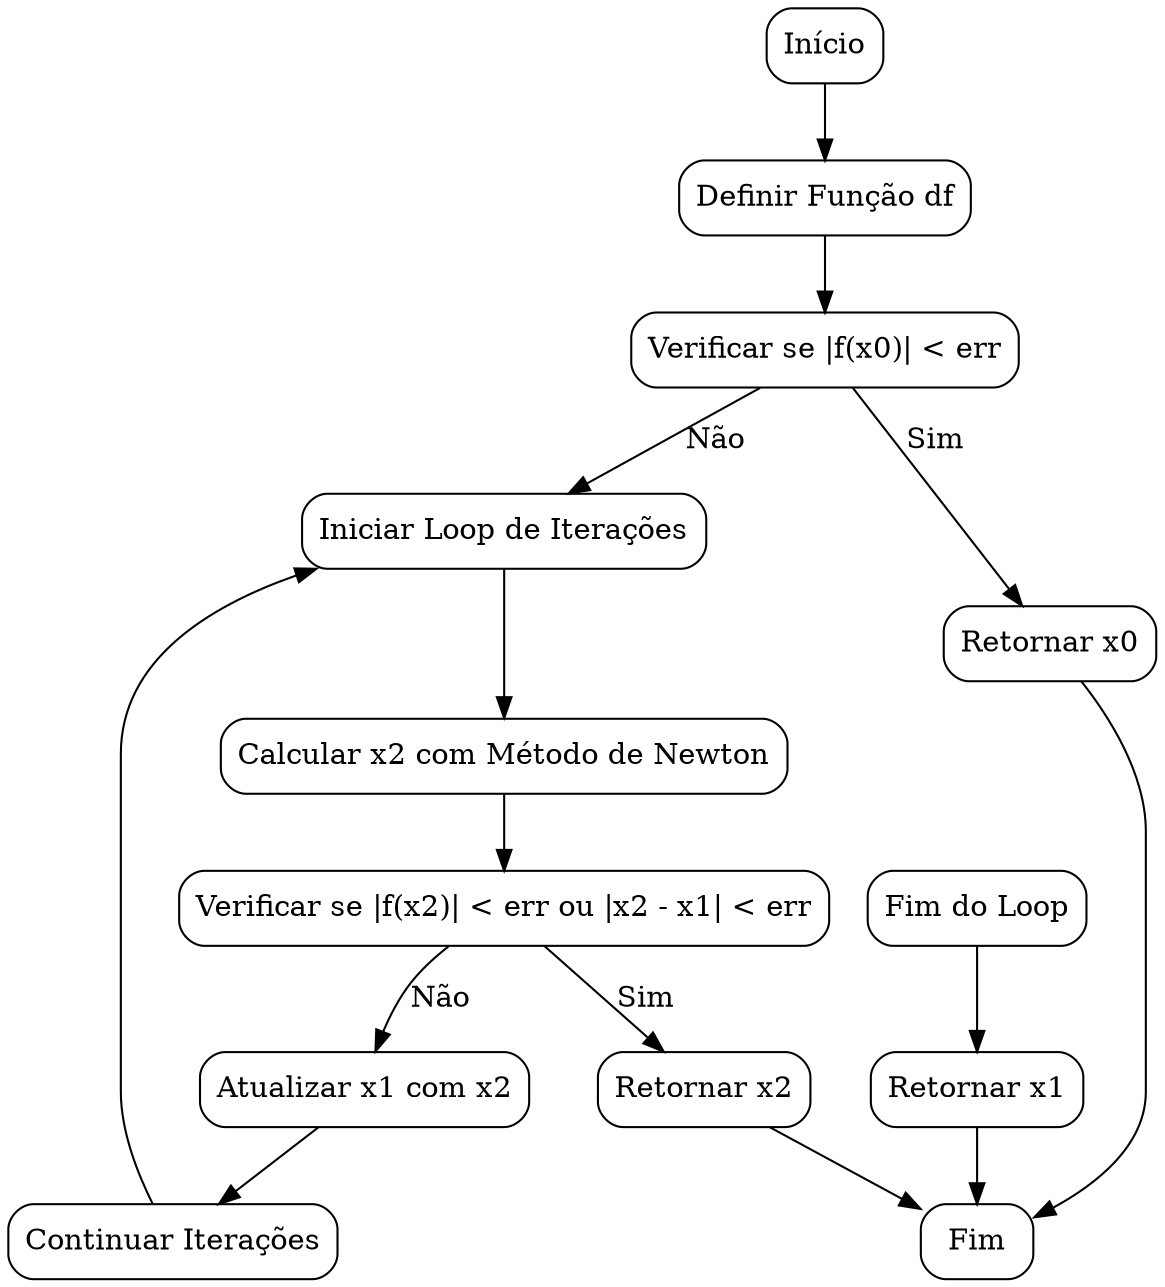 digraph G {
    node [shape=box, style=rounded];

    Start [label="Início"];
    DefineDf [label="Definir Função df"];
    CheckInitialErr [label="Verificar se |f(x0)| < err"];
    InsertInitialData [label="Retornar x0"];
    StartLoop [label="Iniciar Loop de Iterações"];
    CalculateX2 [label="Calcular x2 com Método de Newton"];
    CheckConvergence [label="Verificar se |f(x2)| < err ou |x2 - x1| < err"];
    ReturnX2 [label="Retornar x2"];
    UpdateX1 [label="Atualizar x1 com x2"];
    ContinueLoop [label="Continuar Iterações"];
    EndLoop [label="Fim do Loop"];
    ReturnX1 [label="Retornar x1"];
    End [label="Fim"];

    Start -> DefineDf;
    DefineDf -> CheckInitialErr;
    CheckInitialErr -> InsertInitialData [label="Sim"];
    CheckInitialErr -> StartLoop [label="Não"];
    InsertInitialData -> End;
    StartLoop -> CalculateX2;
    CalculateX2 -> CheckConvergence;
    CheckConvergence -> ReturnX2 [label="Sim"];
    CheckConvergence -> UpdateX1 [label="Não"];
    ReturnX2 -> End;
    UpdateX1 -> ContinueLoop;
    ContinueLoop -> StartLoop;
    EndLoop -> ReturnX1;
    ReturnX1 -> End;
}
